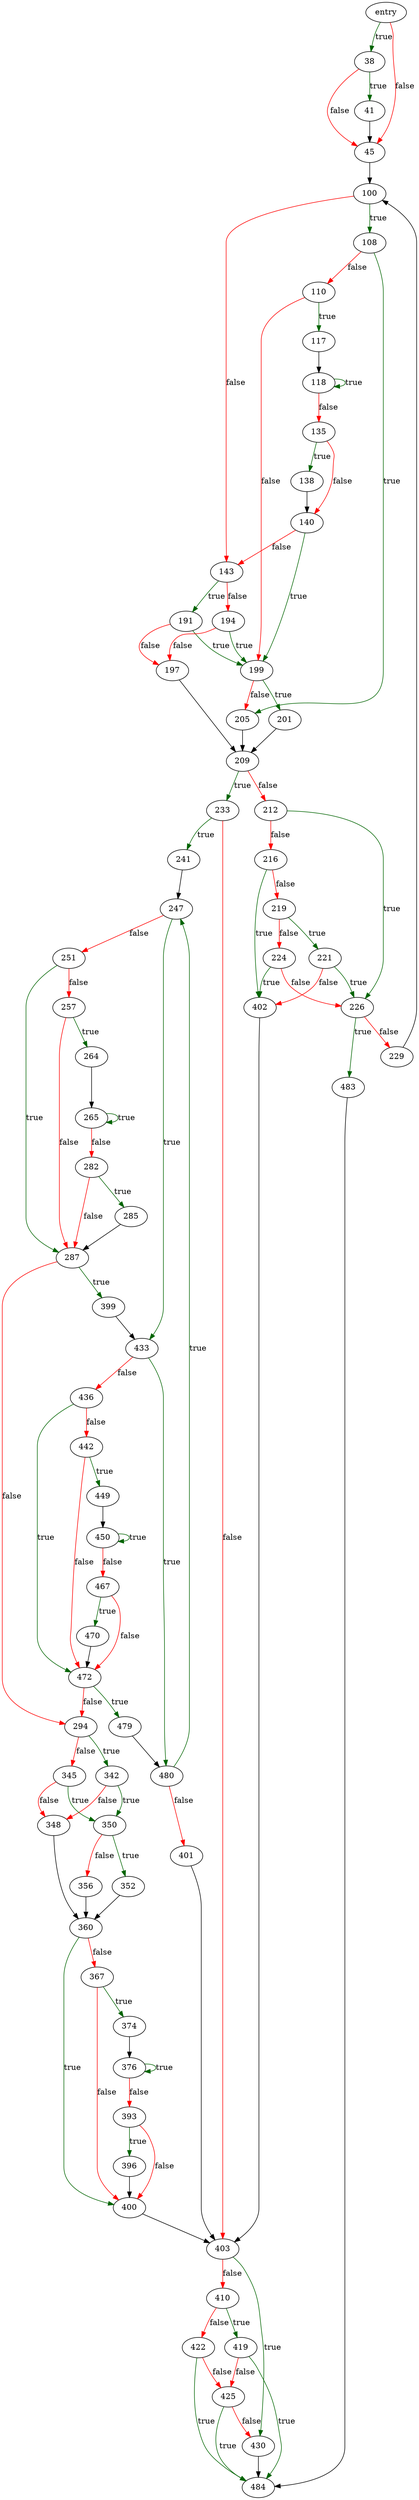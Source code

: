 digraph "rpl_mktime" {
	// Node definitions.
	1 [label=entry];
	38;
	41;
	45;
	100;
	108;
	110;
	117;
	118;
	135;
	138;
	140;
	143;
	191;
	194;
	197;
	199;
	201;
	205;
	209;
	212;
	216;
	219;
	221;
	224;
	226;
	229;
	233;
	241;
	247;
	251;
	257;
	264;
	265;
	282;
	285;
	287;
	294;
	342;
	345;
	348;
	350;
	352;
	356;
	360;
	367;
	374;
	376;
	393;
	396;
	399;
	400;
	401;
	402;
	403;
	410;
	419;
	422;
	425;
	430;
	433;
	436;
	442;
	449;
	450;
	467;
	470;
	472;
	479;
	480;
	483;
	484;

	// Edge definitions.
	1 -> 38 [
		color=darkgreen
		label=true
	];
	1 -> 45 [
		color=red
		label=false
	];
	38 -> 41 [
		color=darkgreen
		label=true
	];
	38 -> 45 [
		color=red
		label=false
	];
	41 -> 45;
	45 -> 100;
	100 -> 108 [
		color=darkgreen
		label=true
	];
	100 -> 143 [
		color=red
		label=false
	];
	108 -> 110 [
		color=red
		label=false
	];
	108 -> 205 [
		color=darkgreen
		label=true
	];
	110 -> 117 [
		color=darkgreen
		label=true
	];
	110 -> 199 [
		color=red
		label=false
	];
	117 -> 118;
	118 -> 118 [
		color=darkgreen
		label=true
	];
	118 -> 135 [
		color=red
		label=false
	];
	135 -> 138 [
		color=darkgreen
		label=true
	];
	135 -> 140 [
		color=red
		label=false
	];
	138 -> 140;
	140 -> 143 [
		color=red
		label=false
	];
	140 -> 199 [
		color=darkgreen
		label=true
	];
	143 -> 191 [
		color=darkgreen
		label=true
	];
	143 -> 194 [
		color=red
		label=false
	];
	191 -> 197 [
		color=red
		label=false
	];
	191 -> 199 [
		color=darkgreen
		label=true
	];
	194 -> 197 [
		color=red
		label=false
	];
	194 -> 199 [
		color=darkgreen
		label=true
	];
	197 -> 209;
	199 -> 201 [
		color=darkgreen
		label=true
	];
	199 -> 205 [
		color=red
		label=false
	];
	201 -> 209;
	205 -> 209;
	209 -> 212 [
		color=red
		label=false
	];
	209 -> 233 [
		color=darkgreen
		label=true
	];
	212 -> 216 [
		color=red
		label=false
	];
	212 -> 226 [
		color=darkgreen
		label=true
	];
	216 -> 219 [
		color=red
		label=false
	];
	216 -> 402 [
		color=darkgreen
		label=true
	];
	219 -> 221 [
		color=darkgreen
		label=true
	];
	219 -> 224 [
		color=red
		label=false
	];
	221 -> 226 [
		color=darkgreen
		label=true
	];
	221 -> 402 [
		color=red
		label=false
	];
	224 -> 226 [
		color=red
		label=false
	];
	224 -> 402 [
		color=darkgreen
		label=true
	];
	226 -> 229 [
		color=red
		label=false
	];
	226 -> 483 [
		color=darkgreen
		label=true
	];
	229 -> 100;
	233 -> 241 [
		color=darkgreen
		label=true
	];
	233 -> 403 [
		color=red
		label=false
	];
	241 -> 247;
	247 -> 251 [
		color=red
		label=false
	];
	247 -> 433 [
		color=darkgreen
		label=true
	];
	251 -> 257 [
		color=red
		label=false
	];
	251 -> 287 [
		color=darkgreen
		label=true
	];
	257 -> 264 [
		color=darkgreen
		label=true
	];
	257 -> 287 [
		color=red
		label=false
	];
	264 -> 265;
	265 -> 265 [
		color=darkgreen
		label=true
	];
	265 -> 282 [
		color=red
		label=false
	];
	282 -> 285 [
		color=darkgreen
		label=true
	];
	282 -> 287 [
		color=red
		label=false
	];
	285 -> 287;
	287 -> 294 [
		color=red
		label=false
	];
	287 -> 399 [
		color=darkgreen
		label=true
	];
	294 -> 342 [
		color=darkgreen
		label=true
	];
	294 -> 345 [
		color=red
		label=false
	];
	342 -> 348 [
		color=red
		label=false
	];
	342 -> 350 [
		color=darkgreen
		label=true
	];
	345 -> 348 [
		color=red
		label=false
	];
	345 -> 350 [
		color=darkgreen
		label=true
	];
	348 -> 360;
	350 -> 352 [
		color=darkgreen
		label=true
	];
	350 -> 356 [
		color=red
		label=false
	];
	352 -> 360;
	356 -> 360;
	360 -> 367 [
		color=red
		label=false
	];
	360 -> 400 [
		color=darkgreen
		label=true
	];
	367 -> 374 [
		color=darkgreen
		label=true
	];
	367 -> 400 [
		color=red
		label=false
	];
	374 -> 376;
	376 -> 376 [
		color=darkgreen
		label=true
	];
	376 -> 393 [
		color=red
		label=false
	];
	393 -> 396 [
		color=darkgreen
		label=true
	];
	393 -> 400 [
		color=red
		label=false
	];
	396 -> 400;
	399 -> 433;
	400 -> 403;
	401 -> 403;
	402 -> 403;
	403 -> 410 [
		color=red
		label=false
	];
	403 -> 430 [
		color=darkgreen
		label=true
	];
	410 -> 419 [
		color=darkgreen
		label=true
	];
	410 -> 422 [
		color=red
		label=false
	];
	419 -> 425 [
		color=red
		label=false
	];
	419 -> 484 [
		color=darkgreen
		label=true
	];
	422 -> 425 [
		color=red
		label=false
	];
	422 -> 484 [
		color=darkgreen
		label=true
	];
	425 -> 430 [
		color=red
		label=false
	];
	425 -> 484 [
		color=darkgreen
		label=true
	];
	430 -> 484;
	433 -> 436 [
		color=red
		label=false
	];
	433 -> 480 [
		color=darkgreen
		label=true
	];
	436 -> 442 [
		color=red
		label=false
	];
	436 -> 472 [
		color=darkgreen
		label=true
	];
	442 -> 449 [
		color=darkgreen
		label=true
	];
	442 -> 472 [
		color=red
		label=false
	];
	449 -> 450;
	450 -> 450 [
		color=darkgreen
		label=true
	];
	450 -> 467 [
		color=red
		label=false
	];
	467 -> 470 [
		color=darkgreen
		label=true
	];
	467 -> 472 [
		color=red
		label=false
	];
	470 -> 472;
	472 -> 294 [
		color=red
		label=false
	];
	472 -> 479 [
		color=darkgreen
		label=true
	];
	479 -> 480;
	480 -> 247 [
		color=darkgreen
		label=true
	];
	480 -> 401 [
		color=red
		label=false
	];
	483 -> 484;
}